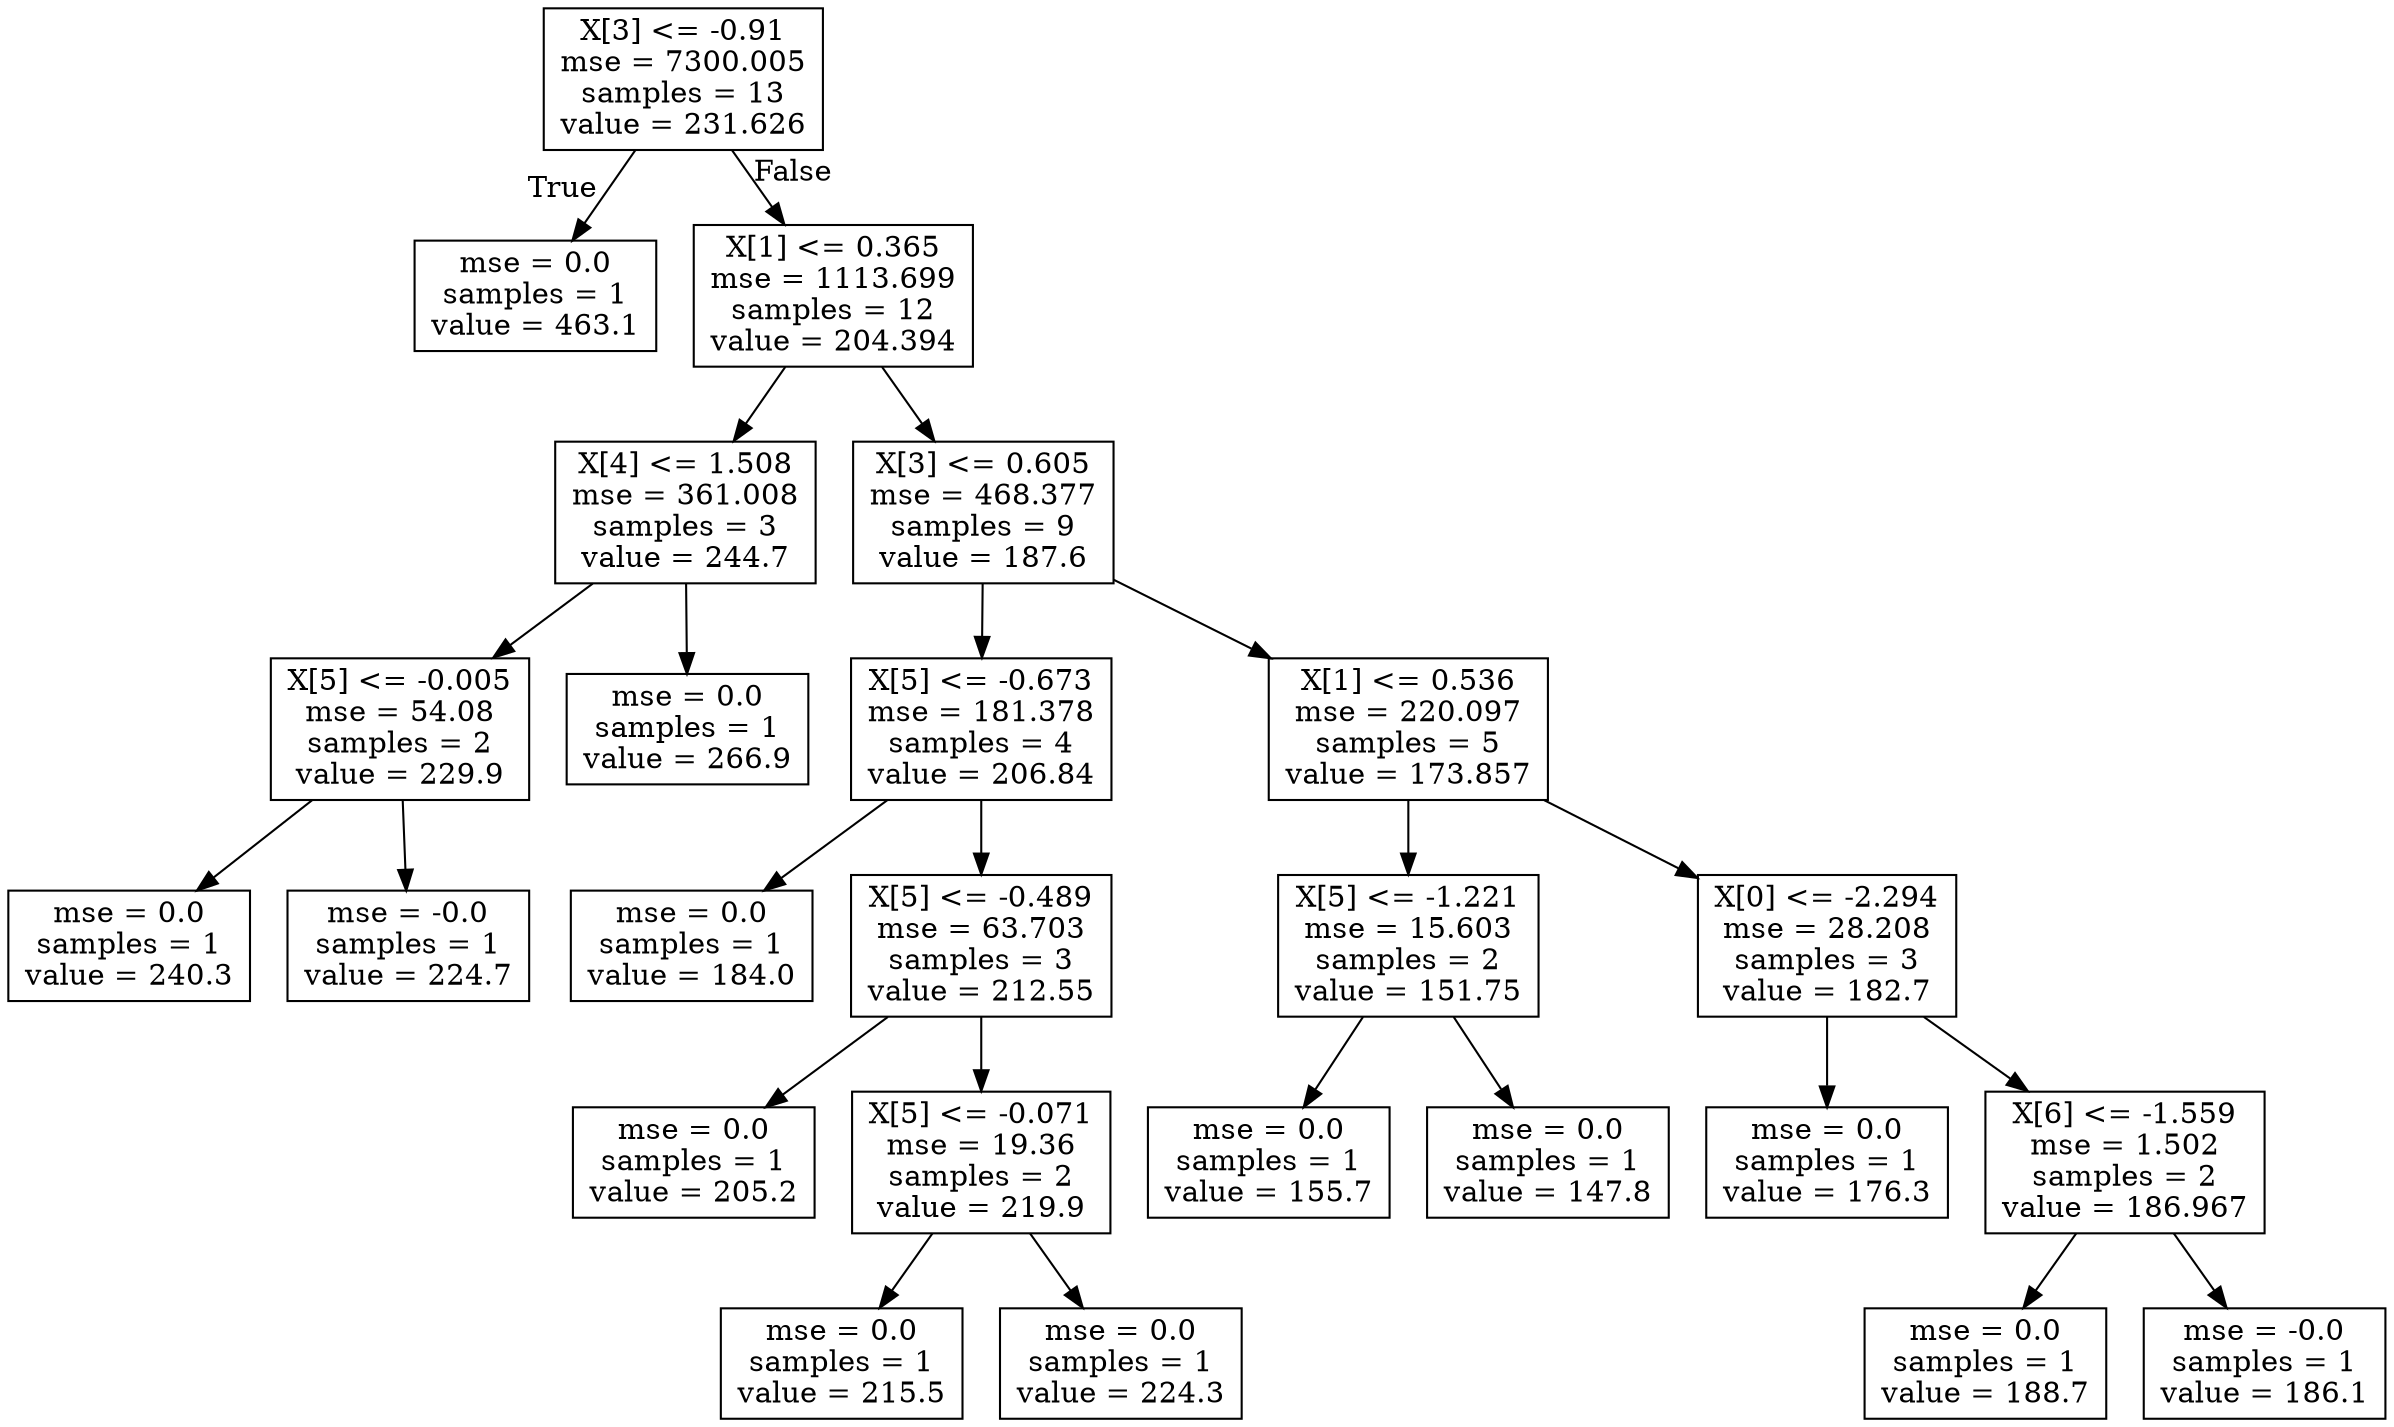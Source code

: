 digraph Tree {
node [shape=box] ;
0 [label="X[3] <= -0.91\nmse = 7300.005\nsamples = 13\nvalue = 231.626"] ;
1 [label="mse = 0.0\nsamples = 1\nvalue = 463.1"] ;
0 -> 1 [labeldistance=2.5, labelangle=45, headlabel="True"] ;
2 [label="X[1] <= 0.365\nmse = 1113.699\nsamples = 12\nvalue = 204.394"] ;
0 -> 2 [labeldistance=2.5, labelangle=-45, headlabel="False"] ;
3 [label="X[4] <= 1.508\nmse = 361.008\nsamples = 3\nvalue = 244.7"] ;
2 -> 3 ;
4 [label="X[5] <= -0.005\nmse = 54.08\nsamples = 2\nvalue = 229.9"] ;
3 -> 4 ;
5 [label="mse = 0.0\nsamples = 1\nvalue = 240.3"] ;
4 -> 5 ;
6 [label="mse = -0.0\nsamples = 1\nvalue = 224.7"] ;
4 -> 6 ;
7 [label="mse = 0.0\nsamples = 1\nvalue = 266.9"] ;
3 -> 7 ;
8 [label="X[3] <= 0.605\nmse = 468.377\nsamples = 9\nvalue = 187.6"] ;
2 -> 8 ;
9 [label="X[5] <= -0.673\nmse = 181.378\nsamples = 4\nvalue = 206.84"] ;
8 -> 9 ;
10 [label="mse = 0.0\nsamples = 1\nvalue = 184.0"] ;
9 -> 10 ;
11 [label="X[5] <= -0.489\nmse = 63.703\nsamples = 3\nvalue = 212.55"] ;
9 -> 11 ;
12 [label="mse = 0.0\nsamples = 1\nvalue = 205.2"] ;
11 -> 12 ;
13 [label="X[5] <= -0.071\nmse = 19.36\nsamples = 2\nvalue = 219.9"] ;
11 -> 13 ;
14 [label="mse = 0.0\nsamples = 1\nvalue = 215.5"] ;
13 -> 14 ;
15 [label="mse = 0.0\nsamples = 1\nvalue = 224.3"] ;
13 -> 15 ;
16 [label="X[1] <= 0.536\nmse = 220.097\nsamples = 5\nvalue = 173.857"] ;
8 -> 16 ;
17 [label="X[5] <= -1.221\nmse = 15.603\nsamples = 2\nvalue = 151.75"] ;
16 -> 17 ;
18 [label="mse = 0.0\nsamples = 1\nvalue = 155.7"] ;
17 -> 18 ;
19 [label="mse = 0.0\nsamples = 1\nvalue = 147.8"] ;
17 -> 19 ;
20 [label="X[0] <= -2.294\nmse = 28.208\nsamples = 3\nvalue = 182.7"] ;
16 -> 20 ;
21 [label="mse = 0.0\nsamples = 1\nvalue = 176.3"] ;
20 -> 21 ;
22 [label="X[6] <= -1.559\nmse = 1.502\nsamples = 2\nvalue = 186.967"] ;
20 -> 22 ;
23 [label="mse = 0.0\nsamples = 1\nvalue = 188.7"] ;
22 -> 23 ;
24 [label="mse = -0.0\nsamples = 1\nvalue = 186.1"] ;
22 -> 24 ;
}